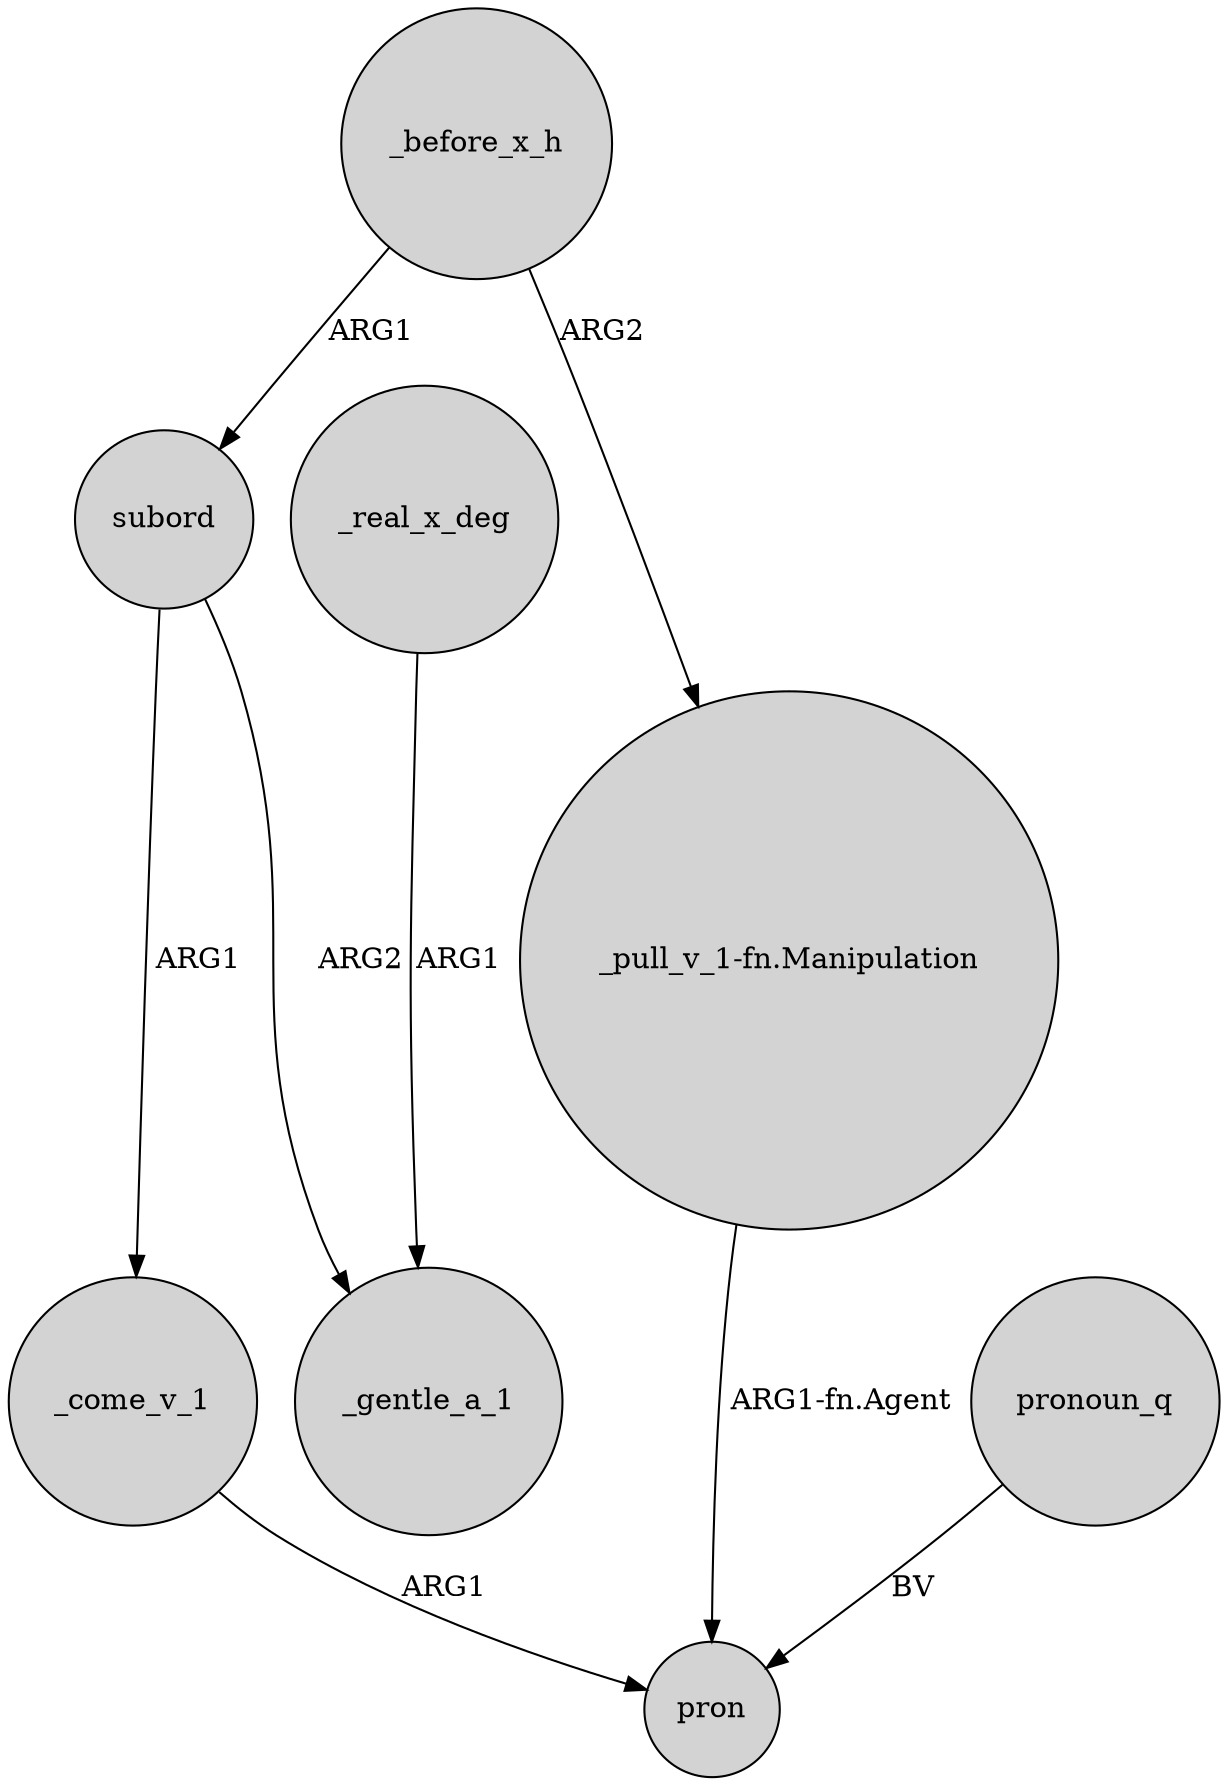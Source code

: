 digraph {
	node [shape=circle style=filled]
	subord -> _come_v_1 [label=ARG1]
	_come_v_1 -> pron [label=ARG1]
	_before_x_h -> "_pull_v_1-fn.Manipulation" [label=ARG2]
	subord -> _gentle_a_1 [label=ARG2]
	"_pull_v_1-fn.Manipulation" -> pron [label="ARG1-fn.Agent"]
	_real_x_deg -> _gentle_a_1 [label=ARG1]
	_before_x_h -> subord [label=ARG1]
	pronoun_q -> pron [label=BV]
}
